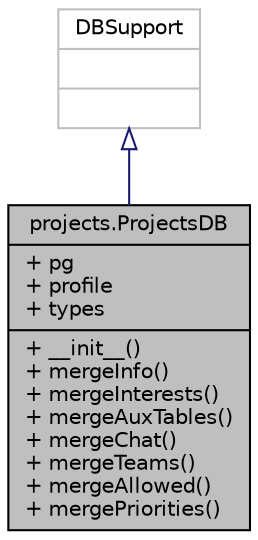 digraph "projects.ProjectsDB"
{
 // LATEX_PDF_SIZE
  edge [fontname="Helvetica",fontsize="10",labelfontname="Helvetica",labelfontsize="10"];
  node [fontname="Helvetica",fontsize="10",shape=record];
  Node1 [label="{projects.ProjectsDB\n|+ pg\l+ profile\l+ types\l|+ __init__()\l+ mergeInfo()\l+ mergeInterests()\l+ mergeAuxTables()\l+ mergeChat()\l+ mergeTeams()\l+ mergeAllowed()\l+ mergePriorities()\l}",height=0.2,width=0.4,color="black", fillcolor="grey75", style="filled", fontcolor="black",tooltip=" "];
  Node2 -> Node1 [dir="back",color="midnightblue",fontsize="10",style="solid",arrowtail="onormal",fontname="Helvetica"];
  Node2 [label="{DBSupport\n||}",height=0.2,width=0.4,color="grey75", fillcolor="white", style="filled",tooltip=" "];
}
